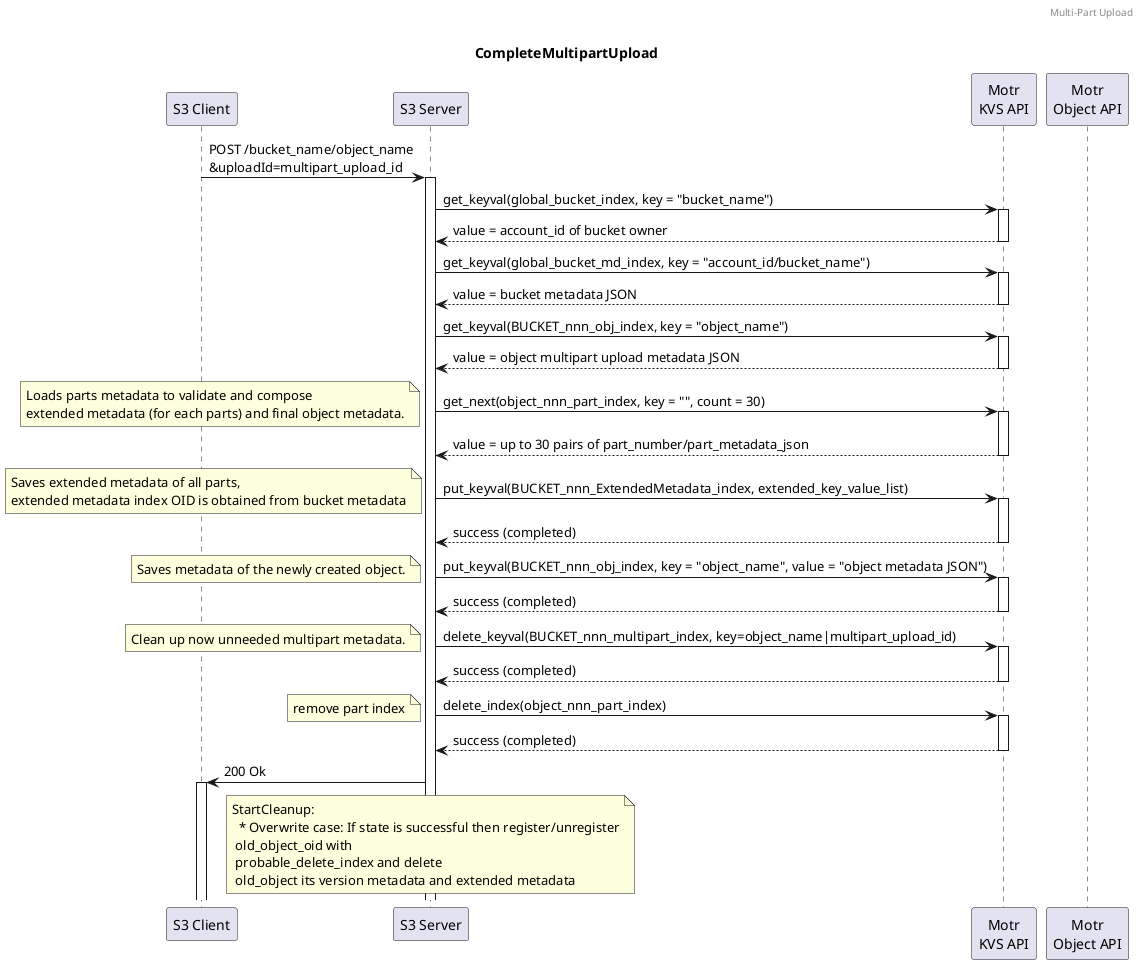 @startuml

header Multi-Part Upload\n 

title CompleteMultipartUpload

participant "S3 Client" as client
participant "S3 Server" as server
participant "Motr\nKVS API" as kvs
participant "Motr\nObject API" as object

autoactivate on

client -> server: POST /bucket_name/object_name\n&uploadId=multipart_upload_id

server -> kvs: get_keyval(global_bucket_index, key = "bucket_name")
kvs --> server: value = account_id of bucket owner

server -> kvs: get_keyval(global_bucket_md_index, key = "account_id/bucket_name")
kvs --> server: value = bucket metadata JSON

server -> kvs: get_keyval(BUCKET_nnn_obj_index, key = "object_name")
kvs --> server: value = object multipart upload metadata JSON

server -> kvs: get_next(object_nnn_part_index, key = "", count = 30)
note left: Loads parts metadata to validate and compose\nextended metadata (for each parts) and final object metadata.
kvs --> server: value = up to 30 pairs of part_number/part_metadata_json

server -> kvs:put_keyval(BUCKET_nnn_ExtendedMetadata_index, extended_key_value_list)
note left: Saves extended metadata of all parts,\nextended metadata index OID is obtained from bucket metadata
kvs --> server: success (completed)


server -> kvs: put_keyval(BUCKET_nnn_obj_index, key = "object_name", value = "object metadata JSON")
note left: Saves metadata of the newly created object.
kvs --> server: success (completed)
server -> kvs: delete_keyval(BUCKET_nnn_multipart_index, key=object_name|multipart_upload_id)
note left: Clean up now unneeded multipart metadata.
kvs --> server: success (completed)

server -> kvs:delete_index(object_nnn_part_index)
note left: remove part index
kvs --> server: success (completed)

server->client: 200 Ok

note over server
   StartCleanup:
     * Overwrite case: If state is successful then register/unregister
    old_object_oid with 
    probable_delete_index and delete 
    old_object its version metadata and extended metadata
end note

@enduml
